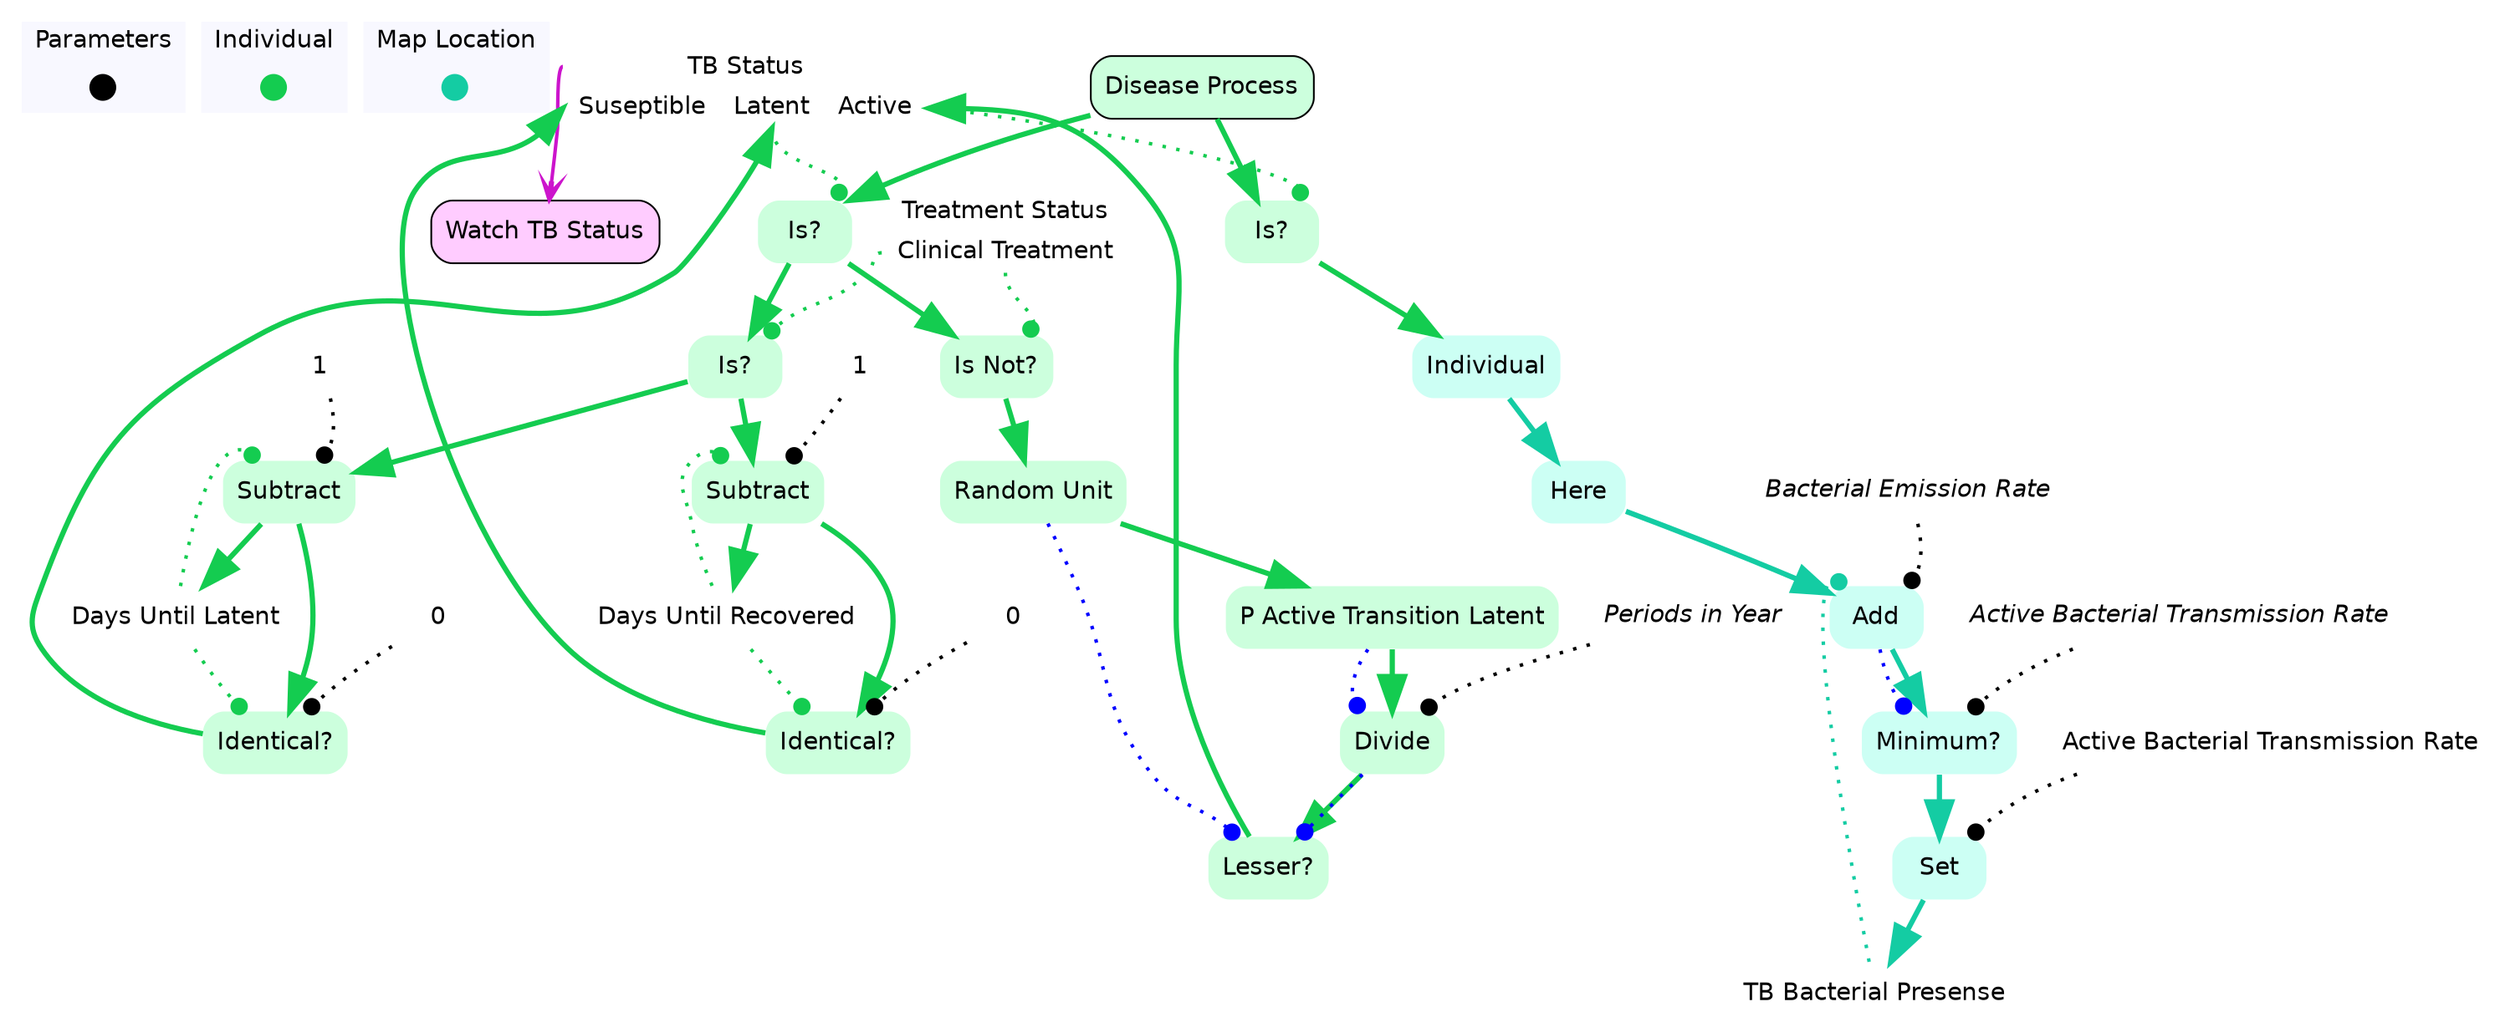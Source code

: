 digraph diseaseProcess {

	subgraph clustercontextKey {
		fontname=Helvetica;
		label="Parameters";
		style="filled";
		fillcolor=ghostwhite;
		color=white;
		labeljust=l;
		contextOverview [style=filled,shape=point,fixedsize=true,width=.2,height=.2,fontcolor=white,color="black",label=""];
	}
	subgraph clusterindividualKey {
		fontname=Helvetica;
		nodesep=0.1;
		style="filled";
		fillcolor=ghostwhite;
		label="Individual";
		color=white;
		labeljust=l;
		diseaseProcessOverview [fontname=Helvetica,style=filled,shape=point,fixedsize=true,width=.2,height=.2,fontcolor=white,color="0.388, 0.9 , 0.8",label="",URL="individual__Overview.svg"];

	}
	subgraph clustermapLocationKey {
		fontname=Helvetica;
		nodesep=0.1;
		style="filled";
		fillcolor=ghostwhite;
		label="Map Location";
		color=white;
		labeljust=l;
		individualOverview [fontname=Helvetica,style=filled,shape=point,fixedsize=true,width=.2,height=.2,fontcolor=white,color="0.463, 0.9 , 0.8",label="",URL="mapLocation__Overview.svg"];

	}
		watchTBStatus [shape=box,style="rounded,filled",fontname=Helvetica,color=black,fillcolor="0.833, 0.2, 1.0",label="Watch TB Status",URL="individual_watchTBStatus.svg"];
		individualtBStatusRecord:individualtBStatus ->  watchTBStatus [color="0.833, 0.9 , 0.8",penwidth=2.0,arrowhead=vee];
		individualtreatmentStatusRecord [shape=record,fontname=Helvetica,style=filled,color=none,fillcolor=white,label="{<individualtreatmentStatus> Treatment Status | {<individualtreatmentStatusclinicalTreatment> Clinical Treatment}}"];
		individualtBStatusRecord [shape=record,fontname=Helvetica,style=filled,color=none,fillcolor=white,label="{<individualtBStatus> TB Status | {<individualtBStatussuseptible> Suseptible|<individualtBStatuslatent> Latent|<individualtBStatusactive> Active}}"];
		individualdaysUntilLatent [shape=none,fontsize=14,style="filled",fontname=Helvetica,color=none,fillcolor=white,label="Days Until Latent"];
		individualdaysUntilRecovered [shape=none,fontsize=14,style="filled",fontname=Helvetica,color=none,fillcolor=white,label="Days Until Recovered"];
		individualtBStatusRecord [shape=record,fontname=Helvetica,style=filled,color=none,fillcolor=white,label="{<individualtBStatus> TB Status | {<individualtBStatussuseptible> Suseptible|<individualtBStatuslatent> Latent|<individualtBStatusactive> Active}}"];
		tBmodelperiodsinYear [shape=none,fontsize=14,style="filled",fontname=Helvetica,color=none,fillcolor=white,label=<<i>Periods in Year</i>>];
		mapLocationtBBacterialPresense [shape=none,fontsize=14,style="filled",fontname=Helvetica,color=none,fillcolor=white,label="TB Bacterial Presense"];
		tBmodelbacterialEmissionRate [shape=none,fontsize=14,style="filled",fontname=Helvetica,color=none,fillcolor=white,label=<<i>Bacterial Emission Rate</i>>];
		tBmodelactiveBacterialTransmissionRate [shape=none,fontsize=14,style="filled",fontname=Helvetica,color=none,fillcolor=white,label=<<i>Active Bacterial Transmission Rate</i>>];

//subgraph clusterdiseaseProcess {
	//style=filled;
	//color=white;
	//fillcolor="0.0, 0.0, 0.98";
		diseaseProcess [shape=box,style="rounded,filled",fontname=Helvetica,color=black,fillcolor="0.388, 0.2, 1.0",label="Disease Process",URL="individual_diseaseProcess.svg"];
	diseaseProcess ->  tBStatusIdenticalLatentQuery [color="0.388, 0.9 , 0.8",penwidth=3.0,arrowsize=2.0];
	diseaseProcess ->  tBStatusIdenticalActiveQueryCopyCopyCopyCopyCopy [color="0.388, 0.9 , 0.8",penwidth=3.0,arrowsize=2.0];
		daysUntilLatentSubtractUnit [shape=none,style="rounded,filled",fontname=Helvetica,color="0.388, 0.2, 1.0",label="Subtract"];
		daysUntilLatentSubtractUnit ->  daysUntilLatentIdenticalZeroQuery [color="0.388, 0.9 , 0.8",penwidth=3.0,arrowsize=2.0];
			daysUntilLatentSubtractUnit ->  individualdaysUntilLatent [color="0.388, 0.9 , 0.8",penwidth=3.0,arrowsize=2.0];
		treatmentStatusDifferentClinicalTreatmentQuery [shape=none,style="rounded,filled",fontname=Helvetica,color="0.388, 0.2, 1.0",label="Is Not?"];
	treatmentStatusDifferentClinicalTreatmentQuery ->  latenttoActiveDraw [color="0.388, 0.9 , 0.8",penwidth=3.0,arrowsize=2.0];
		daysUntilRecoveredIdenticalZeroQuery [shape=none,style="rounded,filled",fontname=Helvetica,color="0.388, 0.2, 1.0",label="Identical?"];
			daysUntilRecoveredIdenticalZeroQuery ->  individualtBStatusRecord:individualtBStatussuseptible [color="0.388, 0.9 , 0.8",penwidth=3.0,arrowsize=2.0];
		pActiveTransitionLatentDividePeriodsinYear [shape=none,style="rounded,filled",fontname=Helvetica,color="0.388, 0.2, 1.0",label="Divide"];
	pActiveTransitionLatentDividePeriodsinYear ->  latenttoActiveDrawLesserPActiveTransitionLatentDividePeriodsinYearQuery [color="0.388, 0.9 , 0.8",penwidth=3.0,arrowsize=2.0];
		treatmentStatusIdenticalClinicalTreatmentQueryCopy [shape=none,style="rounded,filled",fontname=Helvetica,color="0.388, 0.2, 1.0",label="Is?"];
	treatmentStatusIdenticalClinicalTreatmentQueryCopy ->  daysUntilLatentSubtractUnit [color="0.388, 0.9 , 0.8",penwidth=3.0,arrowsize=2.0];
	treatmentStatusIdenticalClinicalTreatmentQueryCopy ->  daysUntilRecoveredSubtractUnit [color="0.388, 0.9 , 0.8",penwidth=3.0,arrowsize=2.0];
		daysUntilRecoveredSubtractUnit [shape=none,style="rounded,filled",fontname=Helvetica,color="0.388, 0.2, 1.0",label="Subtract"];
		daysUntilRecoveredSubtractUnit ->  daysUntilRecoveredIdenticalZeroQuery [color="0.388, 0.9 , 0.8",penwidth=3.0,arrowsize=2.0];
			daysUntilRecoveredSubtractUnit ->  individualdaysUntilRecovered [color="0.388, 0.9 , 0.8",penwidth=3.0,arrowsize=2.0];
		tBBacterialPresenseAddBacterialEmissionRate [shape=none,style="rounded,filled",fontname=Helvetica,color="0.463, 0.2, 1.0",label="Add"];
	tBBacterialPresenseAddBacterialEmissionRate ->  minimum_TBBacterialPresenseAddBacterialEmissionRateActiveBacterialTransmissionRate_ [color="0.463, 0.9 , 0.8",penwidth=3.0,arrowsize=2.0];
		tBStatusIdenticalActiveQueryCopyCopyCopyCopyCopy [shape=none,style="rounded,filled",fontname=Helvetica,color="0.388, 0.2, 1.0",label="Is?"];
	tBStatusIdenticalActiveQueryCopyCopyCopyCopyCopy ->  individual [color="0.388, 0.9 , 0.8",penwidth=3.0,arrowsize=2.0];

		setTBBacterialPresenseToActiveBacterialTransmissionRate [shape=none,style="rounded,filled",fontname=Helvetica,color="0.463, 0.2, 1.0",label="Set"];
		tBStatusIdenticalLatentQuery [shape=none,style="rounded,filled",fontname=Helvetica,color="0.388, 0.2, 1.0",label="Is?"];
	tBStatusIdenticalLatentQuery ->  treatmentStatusDifferentClinicalTreatmentQuery [color="0.388, 0.9 , 0.8",penwidth=3.0,arrowsize=2.0];
	tBStatusIdenticalLatentQuery ->  treatmentStatusIdenticalClinicalTreatmentQueryCopy [color="0.388, 0.9 , 0.8",penwidth=3.0,arrowsize=2.0];
		latenttoActiveDrawLesserPActiveTransitionLatentDividePeriodsinYearQuery [shape=none,style="rounded,filled",fontname=Helvetica,color="0.388, 0.2, 1.0",label="Lesser?"];
			latenttoActiveDrawLesserPActiveTransitionLatentDividePeriodsinYearQuery ->  individualtBStatusRecord:individualtBStatusactive [color="0.388, 0.9 , 0.8",penwidth=3.0,arrowsize=2.0];
		daysUntilLatentIdenticalZeroQuery [shape=none,style="rounded,filled",fontname=Helvetica,color="0.388, 0.2, 1.0",label="Identical?"];
			daysUntilLatentIdenticalZeroQuery ->  individualtBStatusRecord:individualtBStatuslatent [color="0.388, 0.9 , 0.8",penwidth=3.0,arrowsize=2.0];
		hereQuery [shape=none,style="rounded,filled",fontname=Helvetica,color="0.463, 0.2, 1.0",label="Here"];
	hereQuery ->  tBBacterialPresenseAddBacterialEmissionRate [color="0.463, 0.9 , 0.8",penwidth=3.0,arrowsize=2.0];
		individual [shape=none,style="rounded,filled",fontname=Helvetica,color=gray,fillcolor="0.463, 0.2, 1.0",label="Individual"];
	individual ->  hereQuery [color="0.463, 0.9 , 0.8",penwidth=3.0,arrowsize=2.0];
		pActiveTransitionLatent [shape=none,style="rounded,filled",fontname=Helvetica,color="0.388, 0.2, 1.0",label="P Active Transition Latent"];
	pActiveTransitionLatent ->  pActiveTransitionLatentDividePeriodsinYear [color="0.388, 0.9 , 0.8",penwidth=3.0,arrowsize=2.0];
		minimum_TBBacterialPresenseAddBacterialEmissionRateActiveBacterialTransmissionRate_ [shape=none,style="rounded,filled",fontname=Helvetica,color="0.463, 0.2, 1.0",label="Minimum?"];
	minimum_TBBacterialPresenseAddBacterialEmissionRateActiveBacterialTransmissionRate_ ->  setTBBacterialPresenseToActiveBacterialTransmissionRate [color="0.463, 0.9 , 0.8",penwidth=3.0,arrowsize=2.0];
	setTBBacterialPresenseToActiveBacterialTransmissionRate ->  mapLocationtBBacterialPresense [color="0.463, 0.9 , 0.8",penwidth=3.0,arrowsize=2.0];
		latenttoActiveDraw [shape=none,style="rounded,filled",fontname=Helvetica,color="0.388, 0.2, 1.0",label="Random Unit"];
	latenttoActiveDraw ->  pActiveTransitionLatent [color="0.388, 0.9 , 0.8",penwidth=3.0,arrowsize=2.0];
//}
		individualdaysUntilLatent -> daysUntilLatentSubtractUnit:nw [style=dotted,arrowhead=dot,color="0.388, 0.9 , 0.8",penwidth=2.0];
	
		importxyxdaysUntilLatentSubtractUnitfunctionsunit0 [fontname=Helvetica,shape=none,label="1"];
		importxyxdaysUntilLatentSubtractUnitfunctionsunit0 -> daysUntilLatentSubtractUnit:ne [style=dotted,arrowhead=dot,color=black,penwidth=2.0];
		individualtreatmentStatusRecord:individualtreatmentStatusclinicalTreatment -> treatmentStatusDifferentClinicalTreatmentQuery:ne [style=dotted,arrowhead=dot,color="0.388, 0.9 , 0.8",penwidth=2.0];
		individualdaysUntilRecovered -> daysUntilRecoveredIdenticalZeroQuery:nw [style=dotted,arrowhead=dot,color="0.388, 0.9 , 0.8",penwidth=2.0];
	
		importxyxdaysUntilRecoveredIdenticalZeroQueryfunctionszero0 [fontname=Helvetica,shape=none,label="0"];
		importxyxdaysUntilRecoveredIdenticalZeroQueryfunctionszero0 -> daysUntilRecoveredIdenticalZeroQuery:ne [style=dotted,arrowhead=dot,color=black,penwidth=2.0];
		tBmodelperiodsinYear -> pActiveTransitionLatentDividePeriodsinYear:ne [style=dotted,arrowhead=dot,color=black,penwidth=2.0];
		pActiveTransitionLatent -> pActiveTransitionLatentDividePeriodsinYear:nw [style=dotted,arrowhead=dot,color=blue,penwidth=2.0];
		individualtreatmentStatusRecord:individualtreatmentStatusclinicalTreatment -> treatmentStatusIdenticalClinicalTreatmentQueryCopy:ne [style=dotted,arrowhead=dot,color="0.388, 0.9 , 0.8",penwidth=2.0];
		individualdaysUntilRecovered -> daysUntilRecoveredSubtractUnit:nw [style=dotted,arrowhead=dot,color="0.388, 0.9 , 0.8",penwidth=2.0];
	
		importxyxdaysUntilRecoveredSubtractUnitfunctionsunit0 [fontname=Helvetica,shape=none,label="1"];
		importxyxdaysUntilRecoveredSubtractUnitfunctionsunit0 -> daysUntilRecoveredSubtractUnit:ne [style=dotted,arrowhead=dot,color=black,penwidth=2.0];
		mapLocationtBBacterialPresense -> tBBacterialPresenseAddBacterialEmissionRate:nw [style=dotted,arrowhead=dot,color="0.463, 0.9 , 0.8",penwidth=2.0];
		tBmodelbacterialEmissionRate -> tBBacterialPresenseAddBacterialEmissionRate:ne [style=dotted,arrowhead=dot,color=black,penwidth=2.0];
		individualtBStatusRecord:individualtBStatusactive -> tBStatusIdenticalActiveQueryCopyCopyCopyCopyCopy:ne [style=dotted,arrowhead=dot,color="0.388, 0.9 , 0.8",penwidth=2.0];

		importabcsetTBBacterialPresenseToActiveBacterialTransmissionRatetBmodelactiveBacterialTransmissionRate [fontname=Helvetica,shape=none,label="Active Bacterial Transmission Rate"];
		importabcsetTBBacterialPresenseToActiveBacterialTransmissionRatetBmodelactiveBacterialTransmissionRate -> setTBBacterialPresenseToActiveBacterialTransmissionRate:"ne" [style=dotted,arrowhead=dot,color=black,penwidth=2.0];
		individualtBStatusRecord:individualtBStatuslatent -> tBStatusIdenticalLatentQuery:ne [style=dotted,arrowhead=dot,color="0.388, 0.9 , 0.8",penwidth=2.0];
		pActiveTransitionLatentDividePeriodsinYear -> latenttoActiveDrawLesserPActiveTransitionLatentDividePeriodsinYearQuery:ne [style=dotted,arrowhead=dot,color=blue,penwidth=2.0];
		latenttoActiveDraw -> latenttoActiveDrawLesserPActiveTransitionLatentDividePeriodsinYearQuery:nw [style=dotted,arrowhead=dot,color=blue,penwidth=2.0];
		individualdaysUntilLatent -> daysUntilLatentIdenticalZeroQuery:nw [style=dotted,arrowhead=dot,color="0.388, 0.9 , 0.8",penwidth=2.0];
	
		importxyxdaysUntilLatentIdenticalZeroQueryfunctionszero0 [fontname=Helvetica,shape=none,label="0"];
		importxyxdaysUntilLatentIdenticalZeroQueryfunctionszero0 -> daysUntilLatentIdenticalZeroQuery:ne [style=dotted,arrowhead=dot,color=black,penwidth=2.0];
		tBmodelactiveBacterialTransmissionRate -> minimum_TBBacterialPresenseAddBacterialEmissionRateActiveBacterialTransmissionRate_:ne [style=dotted,arrowhead=dot,color=black,penwidth=2.0];
		tBBacterialPresenseAddBacterialEmissionRate -> minimum_TBBacterialPresenseAddBacterialEmissionRateActiveBacterialTransmissionRate_:nw [style=dotted,arrowhead=dot,color=blue,penwidth=2.0];
}

